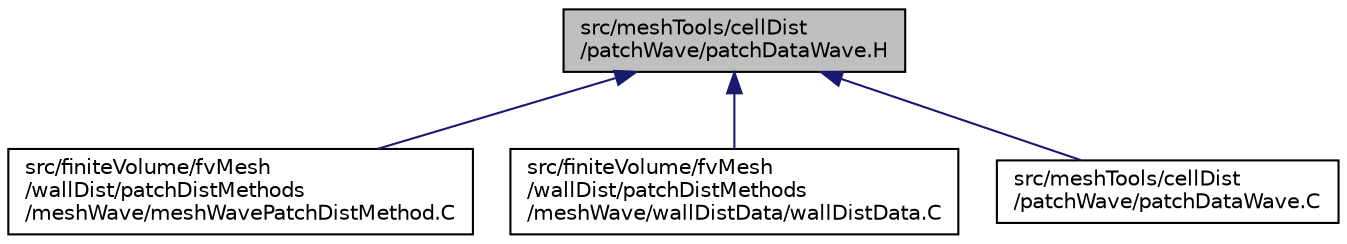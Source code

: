 digraph "src/meshTools/cellDist/patchWave/patchDataWave.H"
{
  bgcolor="transparent";
  edge [fontname="Helvetica",fontsize="10",labelfontname="Helvetica",labelfontsize="10"];
  node [fontname="Helvetica",fontsize="10",shape=record];
  Node1 [label="src/meshTools/cellDist\l/patchWave/patchDataWave.H",height=0.2,width=0.4,color="black", fillcolor="grey75", style="filled", fontcolor="black"];
  Node1 -> Node2 [dir="back",color="midnightblue",fontsize="10",style="solid",fontname="Helvetica"];
  Node2 [label="src/finiteVolume/fvMesh\l/wallDist/patchDistMethods\l/meshWave/meshWavePatchDistMethod.C",height=0.2,width=0.4,color="black",URL="$a06064.html"];
  Node1 -> Node3 [dir="back",color="midnightblue",fontsize="10",style="solid",fontname="Helvetica"];
  Node3 [label="src/finiteVolume/fvMesh\l/wallDist/patchDistMethods\l/meshWave/wallDistData/wallDistData.C",height=0.2,width=0.4,color="black",URL="$a06066.html"];
  Node1 -> Node4 [dir="back",color="midnightblue",fontsize="10",style="solid",fontname="Helvetica"];
  Node4 [label="src/meshTools/cellDist\l/patchWave/patchDataWave.C",height=0.2,width=0.4,color="black",URL="$a07352.html"];
}

